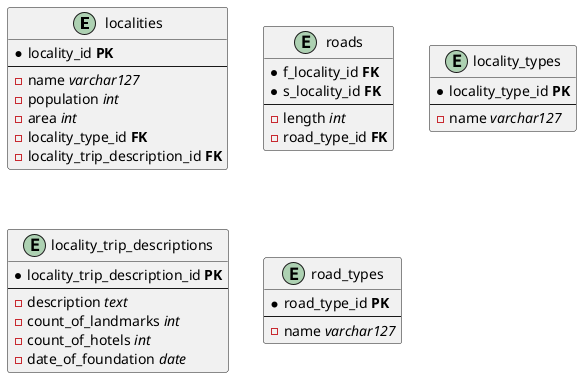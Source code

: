 @startuml Model of database

entity localities {
    * locality_id **PK**
    ---
    - name //varchar127//
    - population //int//
    - area //int//
    - locality_type_id **FK**
    - locality_trip_description_id **FK**
}

entity roads {
    * f_locality_id **FK**
    * s_locality_id **FK**
    ---
    - length //int//
    - road_type_id **FK**
}

entity locality_types {
    * locality_type_id **PK**
    ---
    - name //varchar127//
}

entity locality_trip_descriptions {
    * locality_trip_description_id **PK**
    ---
    - description //text//
    - count_of_landmarks //int//
    - count_of_hotels //int//
    - date_of_foundation //date//
}

entity road_types {
    * road_type_id **PK**
    ---
    - name //varchar127//
}

' localities }o..o{ roads

' localities ||..o{ locality_types
' localities ||..o{ locality_trip_descriptions

' roads ||..o| road_types

@enduml
